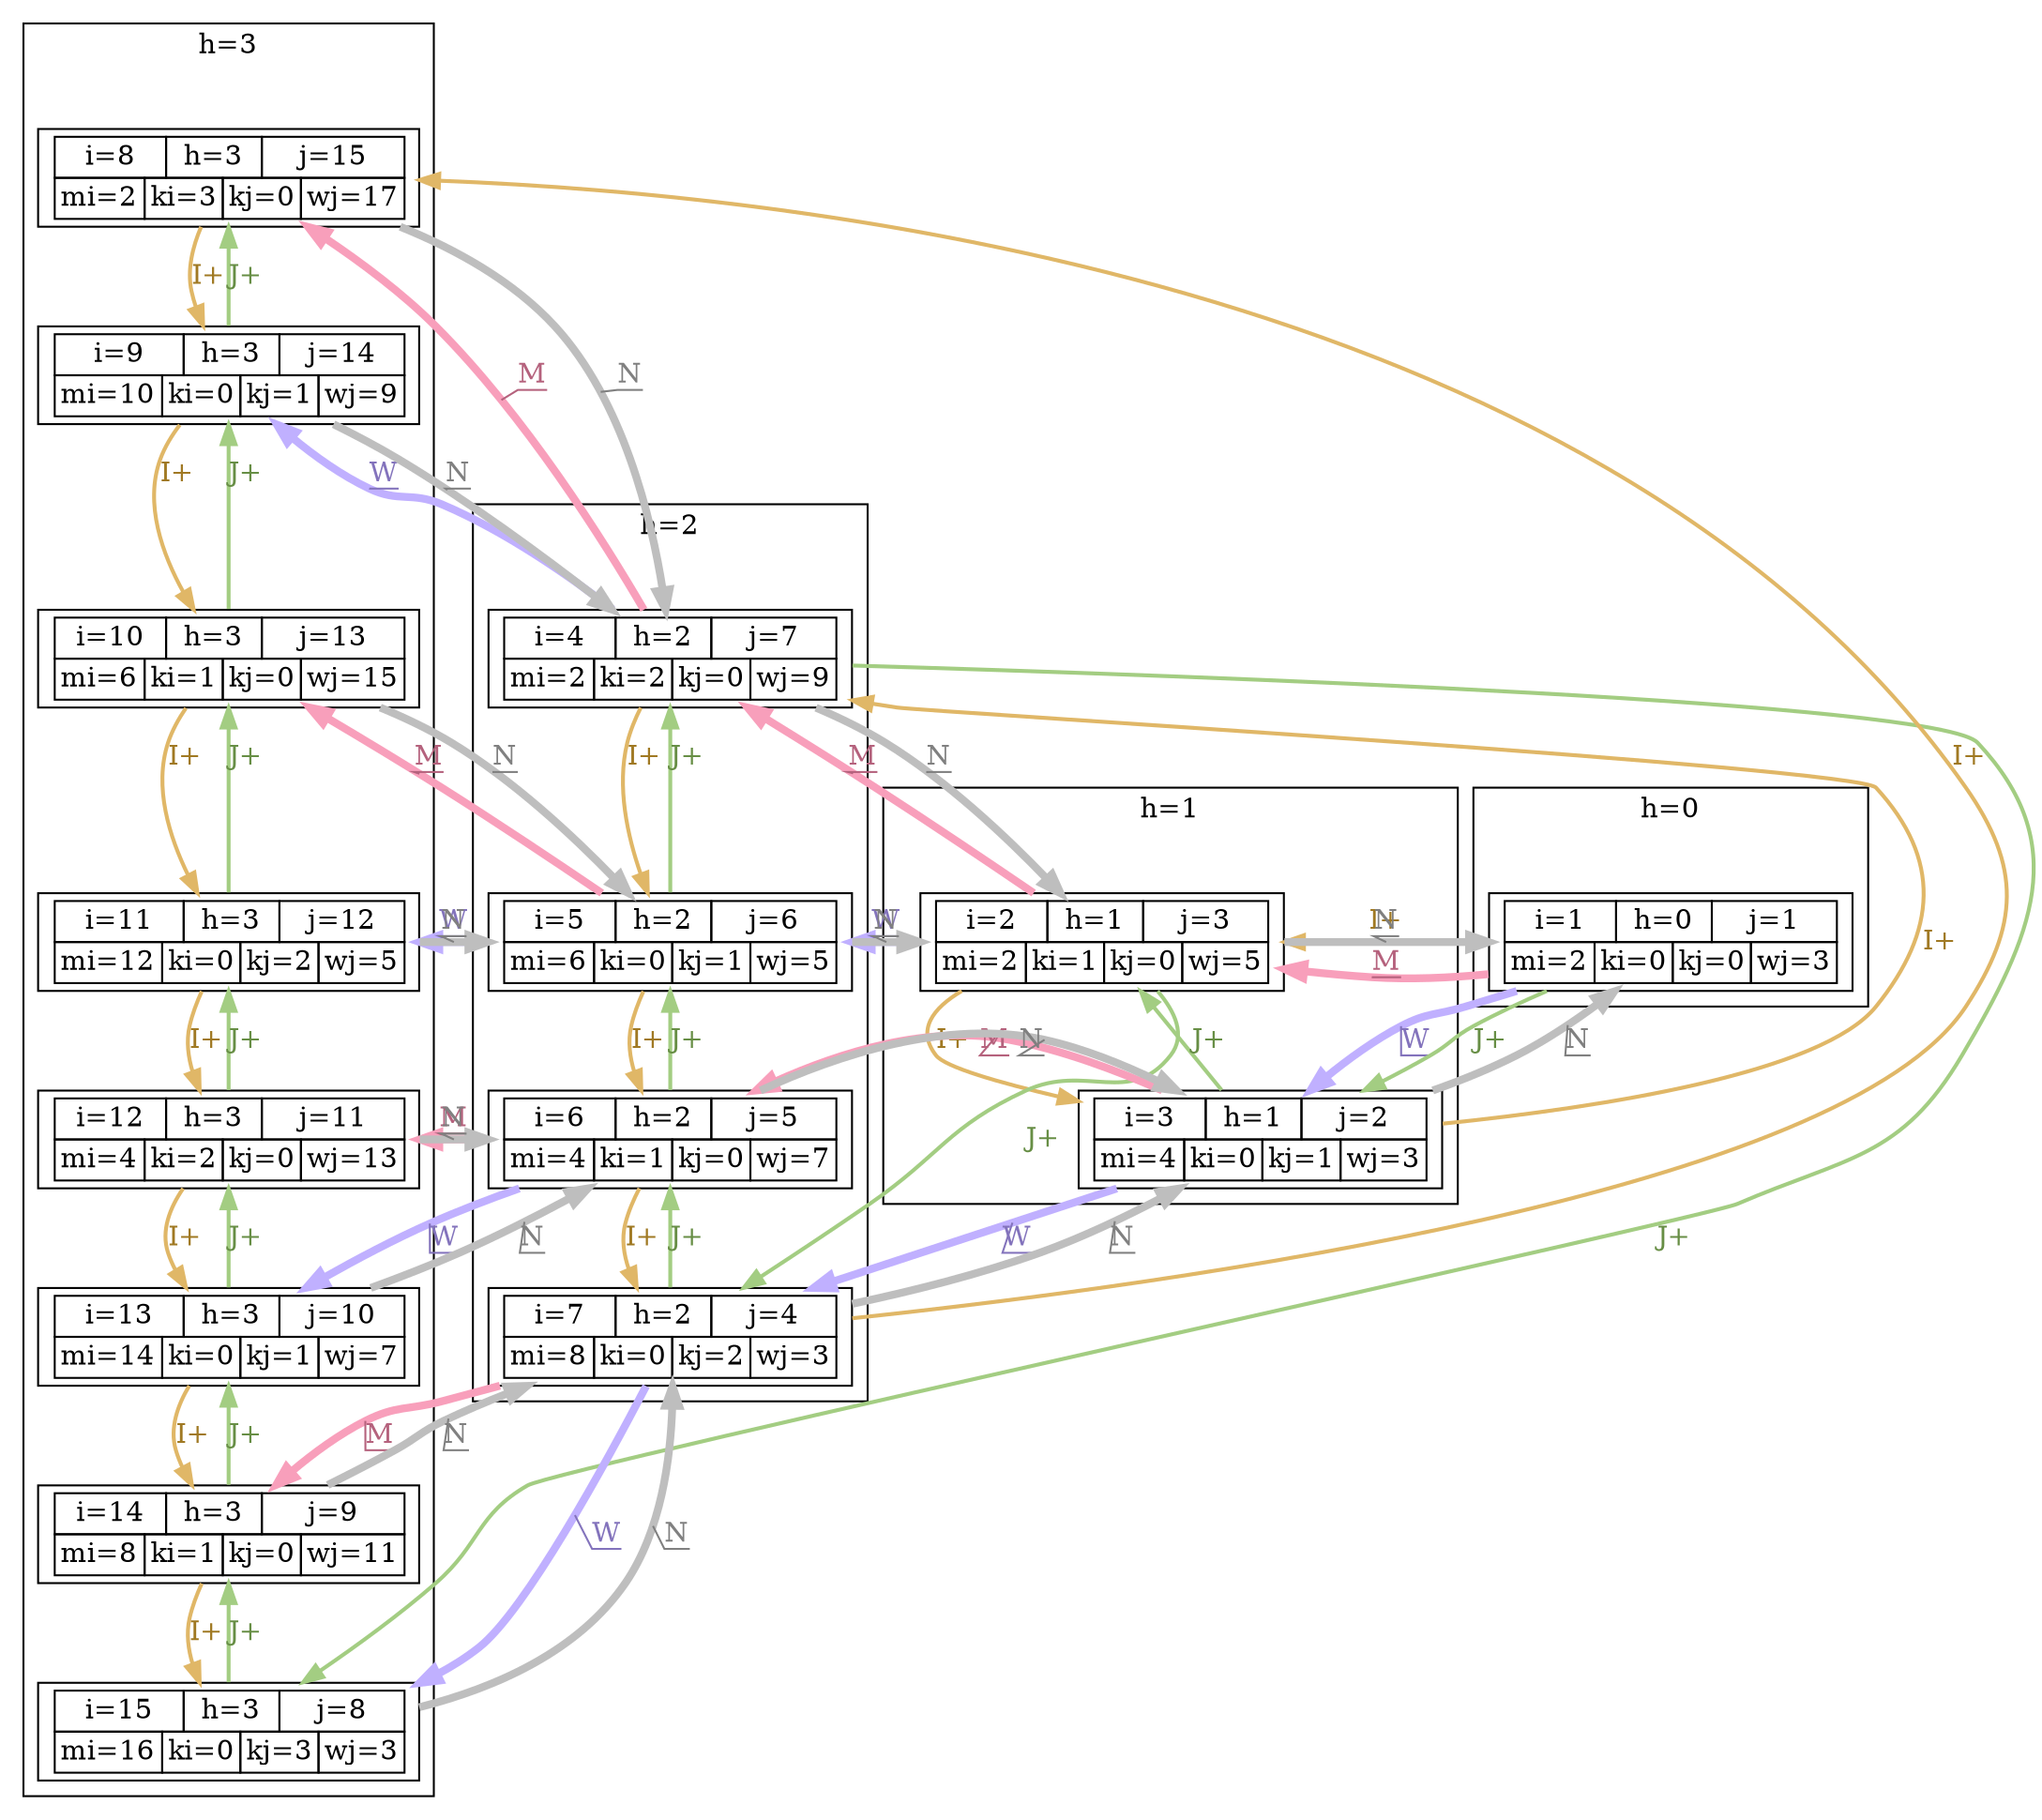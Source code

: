 digraph G {
  node1 [label = <
    <TABLE BORDER="0" CELLBORDER="1" CELLSPACING="0">
    <TR><TD COLSPAN="2">i=1</TD><TD COLSPAN="2">h=0</TD><TD COLSPAN="2">j=1</TD></TR>
    <TR><TD>mi=2</TD><TD COLSPAN="2">ki=0</TD><TD COLSPAN="2">kj=0</TD><TD>wj=3</TD></TR>
    </TABLE>
    >;shape = box;];
  node2 [label = <
    <TABLE BORDER="0" CELLBORDER="1" CELLSPACING="0">
    <TR><TD COLSPAN="2">i=2</TD><TD COLSPAN="2">h=1</TD><TD COLSPAN="2">j=3</TD></TR>
    <TR><TD>mi=2</TD><TD COLSPAN="2">ki=1</TD><TD COLSPAN="2">kj=0</TD><TD>wj=5</TD></TR>
    </TABLE>
    >;shape = box;];
  node3 [label = <
    <TABLE BORDER="0" CELLBORDER="1" CELLSPACING="0">
    <TR><TD COLSPAN="2">i=3</TD><TD COLSPAN="2">h=1</TD><TD COLSPAN="2">j=2</TD></TR>
    <TR><TD>mi=4</TD><TD COLSPAN="2">ki=0</TD><TD COLSPAN="2">kj=1</TD><TD>wj=3</TD></TR>
    </TABLE>
    >;shape = box;];
  node4 [label = <
    <TABLE BORDER="0" CELLBORDER="1" CELLSPACING="0">
    <TR><TD COLSPAN="2">i=4</TD><TD COLSPAN="2">h=2</TD><TD COLSPAN="2">j=7</TD></TR>
    <TR><TD>mi=2</TD><TD COLSPAN="2">ki=2</TD><TD COLSPAN="2">kj=0</TD><TD>wj=9</TD></TR>
    </TABLE>
    >;shape = box;];
  node5 [label = <
    <TABLE BORDER="0" CELLBORDER="1" CELLSPACING="0">
    <TR><TD COLSPAN="2">i=5</TD><TD COLSPAN="2">h=2</TD><TD COLSPAN="2">j=6</TD></TR>
    <TR><TD>mi=6</TD><TD COLSPAN="2">ki=0</TD><TD COLSPAN="2">kj=1</TD><TD>wj=5</TD></TR>
    </TABLE>
    >;shape = box;];
  node6 [label = <
    <TABLE BORDER="0" CELLBORDER="1" CELLSPACING="0">
    <TR><TD COLSPAN="2">i=6</TD><TD COLSPAN="2">h=2</TD><TD COLSPAN="2">j=5</TD></TR>
    <TR><TD>mi=4</TD><TD COLSPAN="2">ki=1</TD><TD COLSPAN="2">kj=0</TD><TD>wj=7</TD></TR>
    </TABLE>
    >;shape = box;];
  node7 [label = <
    <TABLE BORDER="0" CELLBORDER="1" CELLSPACING="0">
    <TR><TD COLSPAN="2">i=7</TD><TD COLSPAN="2">h=2</TD><TD COLSPAN="2">j=4</TD></TR>
    <TR><TD>mi=8</TD><TD COLSPAN="2">ki=0</TD><TD COLSPAN="2">kj=2</TD><TD>wj=3</TD></TR>
    </TABLE>
    >;shape = box;];
  node8 [label = <
    <TABLE BORDER="0" CELLBORDER="1" CELLSPACING="0">
    <TR><TD COLSPAN="2">i=8</TD><TD COLSPAN="2">h=3</TD><TD COLSPAN="2">j=15</TD></TR>
    <TR><TD>mi=2</TD><TD COLSPAN="2">ki=3</TD><TD COLSPAN="2">kj=0</TD><TD>wj=17</TD></TR>
    </TABLE>
    >;shape = box;];
  node9 [label = <
    <TABLE BORDER="0" CELLBORDER="1" CELLSPACING="0">
    <TR><TD COLSPAN="2">i=9</TD><TD COLSPAN="2">h=3</TD><TD COLSPAN="2">j=14</TD></TR>
    <TR><TD>mi=10</TD><TD COLSPAN="2">ki=0</TD><TD COLSPAN="2">kj=1</TD><TD>wj=9</TD></TR>
    </TABLE>
    >;shape = box;];
  node10 [label = <
    <TABLE BORDER="0" CELLBORDER="1" CELLSPACING="0">
    <TR><TD COLSPAN="2">i=10</TD><TD COLSPAN="2">h=3</TD><TD COLSPAN="2">j=13</TD></TR>
    <TR><TD>mi=6</TD><TD COLSPAN="2">ki=1</TD><TD COLSPAN="2">kj=0</TD><TD>wj=15</TD></TR>
    </TABLE>
    >;shape = box;];
  node11 [label = <
    <TABLE BORDER="0" CELLBORDER="1" CELLSPACING="0">
    <TR><TD COLSPAN="2">i=11</TD><TD COLSPAN="2">h=3</TD><TD COLSPAN="2">j=12</TD></TR>
    <TR><TD>mi=12</TD><TD COLSPAN="2">ki=0</TD><TD COLSPAN="2">kj=2</TD><TD>wj=5</TD></TR>
    </TABLE>
    >;shape = box;];
  node12 [label = <
    <TABLE BORDER="0" CELLBORDER="1" CELLSPACING="0">
    <TR><TD COLSPAN="2">i=12</TD><TD COLSPAN="2">h=3</TD><TD COLSPAN="2">j=11</TD></TR>
    <TR><TD>mi=4</TD><TD COLSPAN="2">ki=2</TD><TD COLSPAN="2">kj=0</TD><TD>wj=13</TD></TR>
    </TABLE>
    >;shape = box;];
  node13 [label = <
    <TABLE BORDER="0" CELLBORDER="1" CELLSPACING="0">
    <TR><TD COLSPAN="2">i=13</TD><TD COLSPAN="2">h=3</TD><TD COLSPAN="2">j=10</TD></TR>
    <TR><TD>mi=14</TD><TD COLSPAN="2">ki=0</TD><TD COLSPAN="2">kj=1</TD><TD>wj=7</TD></TR>
    </TABLE>
    >;shape = box;];
  node14 [label = <
    <TABLE BORDER="0" CELLBORDER="1" CELLSPACING="0">
    <TR><TD COLSPAN="2">i=14</TD><TD COLSPAN="2">h=3</TD><TD COLSPAN="2">j=9</TD></TR>
    <TR><TD>mi=8</TD><TD COLSPAN="2">ki=1</TD><TD COLSPAN="2">kj=0</TD><TD>wj=11</TD></TR>
    </TABLE>
    >;shape = box;];
  node15 [label = <
    <TABLE BORDER="0" CELLBORDER="1" CELLSPACING="0">
    <TR><TD COLSPAN="2">i=15</TD><TD COLSPAN="2">h=3</TD><TD COLSPAN="2">j=8</TD></TR>
    <TR><TD>mi=16</TD><TD COLSPAN="2">ki=0</TD><TD COLSPAN="2">kj=3</TD><TD>wj=3</TD></TR>
    </TABLE>
    >;shape = box;];
  
  
  node1 -> node2 [label = "M"; color = "#F89FBB"; fontcolor = "#B5627D"; penwidth = 4; decorate = true;];
  node1 -> node3 [label = "W"; color = "#C0B0FF"; fontcolor = "#8373BC"; penwidth = 4; decorate = true;];
  node2 -> node1 [label = "N"; color = "#BEBEBE"; fontcolor = "#808080"; penwidth = 4; decorate = true;];
  node3 -> node1 [label = "N"; color = "#BEBEBE"; fontcolor = "#808080"; penwidth = 4; decorate = true;];
  
  
  node2 -> node4 [label = "M"; color = "#F89FBB"; fontcolor = "#B5627D"; penwidth = 4; decorate = true;];
  node2 -> node5 [label = "W"; color = "#C0B0FF"; fontcolor = "#8373BC"; penwidth = 4; decorate = true;];
  node4 -> node2 [label = "N"; color = "#BEBEBE"; fontcolor = "#808080"; penwidth = 4; decorate = true;];
  node5 -> node2 [label = "N"; color = "#BEBEBE"; fontcolor = "#808080"; penwidth = 4; decorate = true;];
  
  
  node3 -> node6 [label = "M"; color = "#F89FBB"; fontcolor = "#B5627D"; penwidth = 4; decorate = true;];
  node3 -> node7 [label = "W"; color = "#C0B0FF"; fontcolor = "#8373BC"; penwidth = 4; decorate = true;];
  node6 -> node3 [label = "N"; color = "#BEBEBE"; fontcolor = "#808080"; penwidth = 4; decorate = true;];
  node7 -> node3 [label = "N"; color = "#BEBEBE"; fontcolor = "#808080"; penwidth = 4; decorate = true;];
  
  
  node4 -> node8 [label = "M"; color = "#F89FBB"; fontcolor = "#B5627D"; penwidth = 4; decorate = true;];
  node4 -> node9 [label = "W"; color = "#C0B0FF"; fontcolor = "#8373BC"; penwidth = 4; decorate = true;];
  node8 -> node4 [label = "N"; color = "#BEBEBE"; fontcolor = "#808080"; penwidth = 4; decorate = true;];
  node9 -> node4 [label = "N"; color = "#BEBEBE"; fontcolor = "#808080"; penwidth = 4; decorate = true;];
  
  
  node5 -> node10 [label = "M"; color = "#F89FBB"; fontcolor = "#B5627D"; penwidth = 4; decorate = true;];
  node5 -> node11 [label = "W"; color = "#C0B0FF"; fontcolor = "#8373BC"; penwidth = 4; decorate = true;];
  node10 -> node5 [label = "N"; color = "#BEBEBE"; fontcolor = "#808080"; penwidth = 4; decorate = true;];
  node11 -> node5 [label = "N"; color = "#BEBEBE"; fontcolor = "#808080"; penwidth = 4; decorate = true;];
  
  
  node6 -> node12 [label = "M"; color = "#F89FBB"; fontcolor = "#B5627D"; penwidth = 4; decorate = true;];
  node6 -> node13 [label = "W"; color = "#C0B0FF"; fontcolor = "#8373BC"; penwidth = 4; decorate = true;];
  node12 -> node6 [label = "N"; color = "#BEBEBE"; fontcolor = "#808080"; penwidth = 4; decorate = true;];
  node13 -> node6 [label = "N"; color = "#BEBEBE"; fontcolor = "#808080"; penwidth = 4; decorate = true;];
  
  
  node7 -> node14 [label = "M"; color = "#F89FBB"; fontcolor = "#B5627D"; penwidth = 4; decorate = true;];
  node7 -> node15 [label = "W"; color = "#C0B0FF"; fontcolor = "#8373BC"; penwidth = 4; decorate = true;];
  node14 -> node7 [label = "N"; color = "#BEBEBE"; fontcolor = "#808080"; penwidth = 4; decorate = true;];
  node15 -> node7 [label = "N"; color = "#BEBEBE"; fontcolor = "#808080"; penwidth = 4; decorate = true;];
  
  
  node1 -> node2 [label = "I+"; color = "#E0B767"; fontcolor = "#A07923"; penwidth = 2; constraint = false;];
  node2 -> node3 [label = "I+"; color = "#E0B767"; fontcolor = "#A07923"; penwidth = 2;];
  node3 -> node4 [label = "I+"; color = "#E0B767"; fontcolor = "#A07923"; penwidth = 2; constraint = false;];
  node4 -> node5 [label = "I+"; color = "#E0B767"; fontcolor = "#A07923"; penwidth = 2;];
  node5 -> node6 [label = "I+"; color = "#E0B767"; fontcolor = "#A07923"; penwidth = 2;];
  node6 -> node7 [label = "I+"; color = "#E0B767"; fontcolor = "#A07923"; penwidth = 2;];
  node7 -> node8 [label = "I+"; color = "#E0B767"; fontcolor = "#A07923"; penwidth = 2; constraint = false;];
  node8 -> node9 [label = "I+"; color = "#E0B767"; fontcolor = "#A07923"; penwidth = 2;];
  node9 -> node10 [label = "I+"; color = "#E0B767"; fontcolor = "#A07923"; penwidth = 2;];
  node10 -> node11 [label = "I+"; color = "#E0B767"; fontcolor = "#A07923"; penwidth = 2;];
  node11 -> node12 [label = "I+"; color = "#E0B767"; fontcolor = "#A07923"; penwidth = 2;];
  node12 -> node13 [label = "I+"; color = "#E0B767"; fontcolor = "#A07923"; penwidth = 2;];
  node13 -> node14 [label = "I+"; color = "#E0B767"; fontcolor = "#A07923"; penwidth = 2;];
  node14 -> node15 [label = "I+"; color = "#E0B767"; fontcolor = "#A07923"; penwidth = 2;];
  
  node1 -> node3 [label = "J+"; color = "#A3CD82"; fontcolor = "#678E45"; penwidth = 2; constraint = false;];
  node3 -> node2 [label = "J+"; color = "#A3CD82"; fontcolor = "#678E45"; penwidth = 2;];
  node2 -> node7 [label = "J+"; color = "#A3CD82"; fontcolor = "#678E45"; penwidth = 2; constraint = false;];
  node7 -> node6 [label = "J+"; color = "#A3CD82"; fontcolor = "#678E45"; penwidth = 2;];
  node6 -> node5 [label = "J+"; color = "#A3CD82"; fontcolor = "#678E45"; penwidth = 2;];
  node5 -> node4 [label = "J+"; color = "#A3CD82"; fontcolor = "#678E45"; penwidth = 2;];
  node4 -> node15 [label = "J+"; color = "#A3CD82"; fontcolor = "#678E45"; penwidth = 2; constraint = false;];
  node15 -> node14 [label = "J+"; color = "#A3CD82"; fontcolor = "#678E45"; penwidth = 2;];
  node14 -> node13 [label = "J+"; color = "#A3CD82"; fontcolor = "#678E45"; penwidth = 2;];
  node13 -> node12 [label = "J+"; color = "#A3CD82"; fontcolor = "#678E45"; penwidth = 2;];
  node12 -> node11 [label = "J+"; color = "#A3CD82"; fontcolor = "#678E45"; penwidth = 2;];
  node11 -> node10 [label = "J+"; color = "#A3CD82"; fontcolor = "#678E45"; penwidth = 2;];
  node10 -> node9 [label = "J+"; color = "#A3CD82"; fontcolor = "#678E45"; penwidth = 2;];
  node9 -> node8 [label = "J+"; color = "#A3CD82"; fontcolor = "#678E45"; penwidth = 2;];
  
  
  
  subgraph cluster0 {
    label = "h=0";
    rank = same;
    node1;
  }
  subgraph cluster1 {
    label = "h=1";
    rank = same;
    node2;
    node3;
  }
  subgraph cluster2 {
    label = "h=2";
    rank = same;
    node4;
    node5;
    node6;
    node7;
  }
  subgraph cluster3 {
    label = "h=3";
    rank = same;
    node8;
    node9;
    node10;
    node11;
    node12;
    node13;
    node14;
    node15;
  }
}

